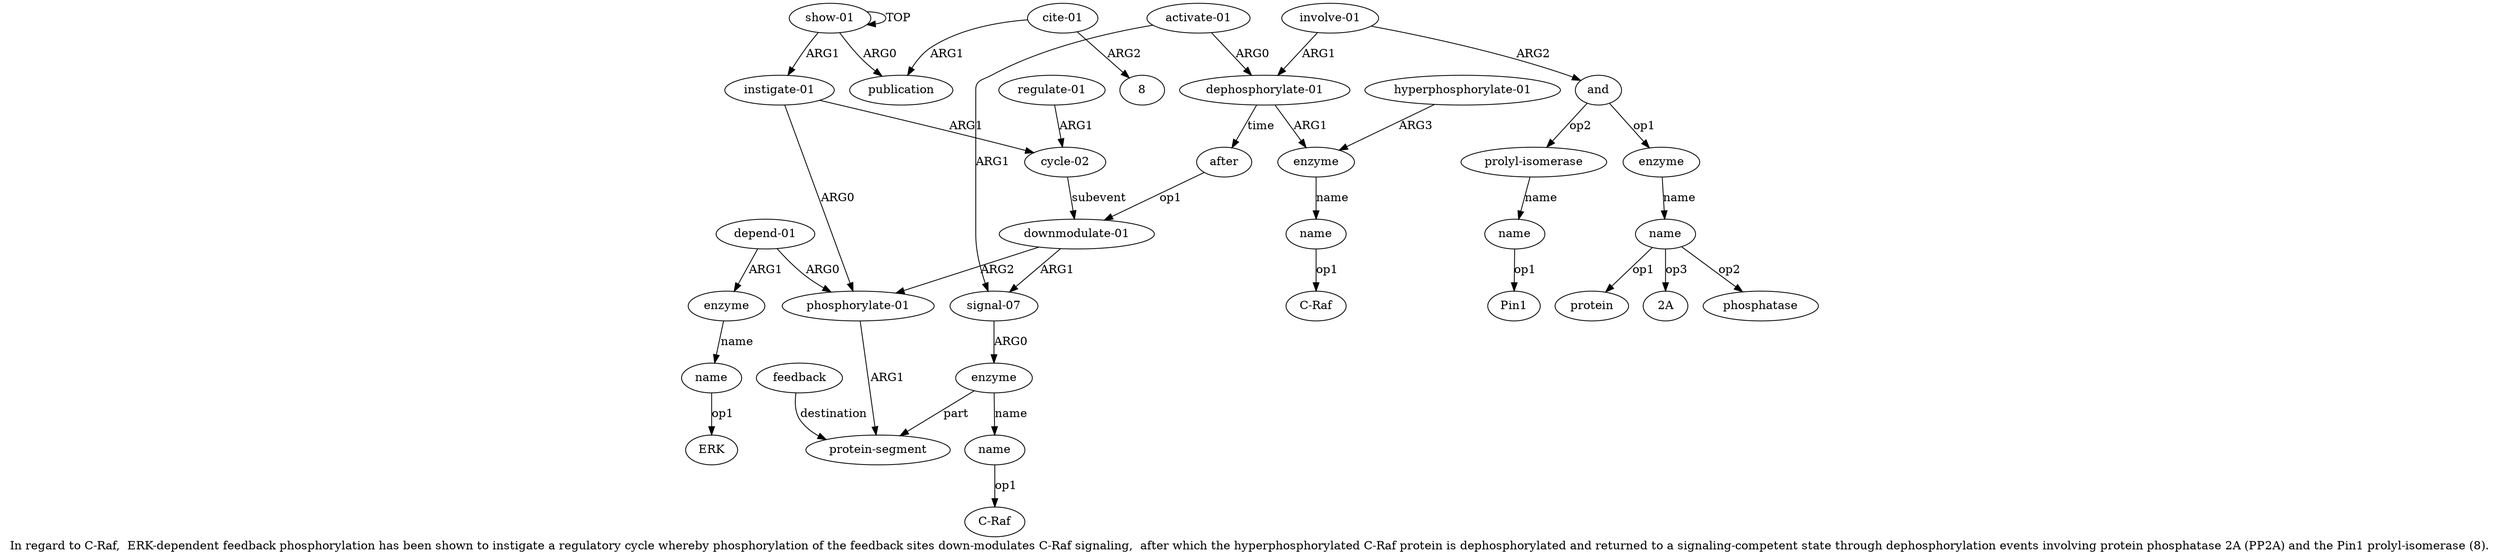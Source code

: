 digraph  {
	graph [label="In regard to C-Raf,  ERK-dependent feedback phosphorylation has been shown to instigate a regulatory cycle whereby phosphorylation \
of the feedback sites down-modulates C-Raf signaling,  after which the hyperphosphorylated C-Raf protein is dephosphorylated and \
returned to a signaling-competent state through dephosphorylation events involving protein phosphatase 2A (PP2A) and the Pin1 prolyl-isomerase (\
8)."];
	node [label="\N"];
	a20	 [color=black,
		gold_ind=20,
		gold_label="hyperphosphorylate-01",
		label="hyperphosphorylate-01",
		test_ind=20,
		test_label="hyperphosphorylate-01"];
	a18	 [color=black,
		gold_ind=18,
		gold_label=enzyme,
		label=enzyme,
		test_ind=18,
		test_label=enzyme];
	a20 -> a18 [key=0,
	color=black,
	gold_label=ARG3,
	label=ARG3,
	test_label=ARG3];
a21 [color=black,
	gold_ind=21,
	gold_label="activate-01",
	label="activate-01",
	test_ind=21,
	test_label="activate-01"];
a15 [color=black,
	gold_ind=15,
	gold_label="signal-07",
	label="signal-07",
	test_ind=15,
	test_label="signal-07"];
a21 -> a15 [key=0,
color=black,
gold_label=ARG1,
label=ARG1,
test_label=ARG1];
a17 [color=black,
gold_ind=17,
gold_label="dephosphorylate-01",
label="dephosphorylate-01",
test_ind=17,
test_label="dephosphorylate-01"];
a21 -> a17 [key=0,
color=black,
gold_label=ARG0,
label=ARG0,
test_label=ARG0];
a22 [color=black,
gold_ind=22,
gold_label="involve-01",
label="involve-01",
test_ind=22,
test_label="involve-01"];
a23 [color=black,
gold_ind=23,
gold_label=and,
label=and,
test_ind=23,
test_label=and];
a22 -> a23 [key=0,
color=black,
gold_label=ARG2,
label=ARG2,
test_label=ARG2];
a22 -> a17 [key=0,
color=black,
gold_label=ARG1,
label=ARG1,
test_label=ARG1];
a24 [color=black,
gold_ind=24,
gold_label=enzyme,
label=enzyme,
test_ind=24,
test_label=enzyme];
a23 -> a24 [key=0,
color=black,
gold_label=op1,
label=op1,
test_label=op1];
a26 [color=black,
gold_ind=26,
gold_label="prolyl-isomerase",
label="prolyl-isomerase",
test_ind=26,
test_label="prolyl-isomerase"];
a23 -> a26 [key=0,
color=black,
gold_label=op2,
label=op2,
test_label=op2];
a25 [color=black,
gold_ind=25,
gold_label=name,
label=name,
test_ind=25,
test_label=name];
a24 -> a25 [key=0,
color=black,
gold_label=name,
label=name,
test_label=name];
"a25 2A" [color=black,
gold_ind=-1,
gold_label="2A",
label="2A",
test_ind=-1,
test_label="2A"];
a25 -> "a25 2A" [key=0,
color=black,
gold_label=op3,
label=op3,
test_label=op3];
"a25 phosphatase" [color=black,
gold_ind=-1,
gold_label=phosphatase,
label=phosphatase,
test_ind=-1,
test_label=phosphatase];
a25 -> "a25 phosphatase" [key=0,
color=black,
gold_label=op2,
label=op2,
test_label=op2];
"a25 protein" [color=black,
gold_ind=-1,
gold_label=protein,
label=protein,
test_ind=-1,
test_label=protein];
a25 -> "a25 protein" [key=0,
color=black,
gold_label=op1,
label=op1,
test_label=op1];
a27 [color=black,
gold_ind=27,
gold_label=name,
label=name,
test_ind=27,
test_label=name];
a26 -> a27 [key=0,
color=black,
gold_label=name,
label=name,
test_label=name];
"a27 Pin1" [color=black,
gold_ind=-1,
gold_label=Pin1,
label=Pin1,
test_ind=-1,
test_label=Pin1];
a27 -> "a27 Pin1" [key=0,
color=black,
gold_label=op1,
label=op1,
test_label=op1];
"a11 ERK" [color=black,
gold_ind=-1,
gold_label=ERK,
label=ERK,
test_ind=-1,
test_label=ERK];
"a19 C-Raf" [color=black,
gold_ind=-1,
gold_label="C-Raf",
label="C-Raf",
test_ind=-1,
test_label="C-Raf"];
"a2 8" [color=black,
gold_ind=-1,
gold_label=8,
label=8,
test_ind=-1,
test_label=8];
"a7 C-Raf" [color=black,
gold_ind=-1,
gold_label="C-Raf",
label="C-Raf",
test_ind=-1,
test_label="C-Raf"];
a6 [color=black,
gold_ind=6,
gold_label=enzyme,
label=enzyme,
test_ind=6,
test_label=enzyme];
a15 -> a6 [key=0,
color=black,
gold_label=ARG0,
label=ARG0,
test_label=ARG0];
a14 [color=black,
gold_ind=14,
gold_label="downmodulate-01",
label="downmodulate-01",
test_ind=14,
test_label="downmodulate-01"];
a14 -> a15 [key=0,
color=black,
gold_label=ARG1,
label=ARG1,
test_label=ARG1];
a4 [color=black,
gold_ind=4,
gold_label="phosphorylate-01",
label="phosphorylate-01",
test_ind=4,
test_label="phosphorylate-01"];
a14 -> a4 [key=0,
color=black,
gold_label=ARG2,
label=ARG2,
test_label=ARG2];
a16 [color=black,
gold_ind=16,
gold_label=after,
label=after,
test_ind=16,
test_label=after];
a17 -> a16 [key=0,
color=black,
gold_label=time,
label=time,
test_label=time];
a17 -> a18 [key=0,
color=black,
gold_label=ARG1,
label=ARG1,
test_label=ARG1];
a16 -> a14 [key=0,
color=black,
gold_label=op1,
label=op1,
test_label=op1];
a11 [color=black,
gold_ind=11,
gold_label=name,
label=name,
test_ind=11,
test_label=name];
a11 -> "a11 ERK" [key=0,
color=black,
gold_label=op1,
label=op1,
test_label=op1];
a10 [color=black,
gold_ind=10,
gold_label=enzyme,
label=enzyme,
test_ind=10,
test_label=enzyme];
a10 -> a11 [key=0,
color=black,
gold_label=name,
label=name,
test_label=name];
a13 [color=black,
gold_ind=13,
gold_label="regulate-01",
label="regulate-01",
test_ind=13,
test_label="regulate-01"];
a12 [color=black,
gold_ind=12,
gold_label="cycle-02",
label="cycle-02",
test_ind=12,
test_label="cycle-02"];
a13 -> a12 [key=0,
color=black,
gold_label=ARG1,
label=ARG1,
test_label=ARG1];
a12 -> a14 [key=0,
color=black,
gold_label=subevent,
label=subevent,
test_label=subevent];
a19 [color=black,
gold_ind=19,
gold_label=name,
label=name,
test_ind=19,
test_label=name];
a19 -> "a19 C-Raf" [key=0,
color=black,
gold_label=op1,
label=op1,
test_label=op1];
a18 -> a19 [key=0,
color=black,
gold_label=name,
label=name,
test_label=name];
a1 [color=black,
gold_ind=1,
gold_label=publication,
label=publication,
test_ind=1,
test_label=publication];
a0 [color=black,
gold_ind=0,
gold_label="show-01",
label="show-01",
test_ind=0,
test_label="show-01"];
a0 -> a1 [key=0,
color=black,
gold_label=ARG0,
label=ARG0,
test_label=ARG0];
a0 -> a0 [key=0,
color=black,
gold_label=TOP,
label=TOP,
test_label=TOP];
a3 [color=black,
gold_ind=3,
gold_label="instigate-01",
label="instigate-01",
test_ind=3,
test_label="instigate-01"];
a0 -> a3 [key=0,
color=black,
gold_label=ARG1,
label=ARG1,
test_label=ARG1];
a3 -> a12 [key=0,
color=black,
gold_label=ARG1,
label=ARG1,
test_label=ARG1];
a3 -> a4 [key=0,
color=black,
gold_label=ARG0,
label=ARG0,
test_label=ARG0];
a2 [color=black,
gold_ind=2,
gold_label="cite-01",
label="cite-01",
test_ind=2,
test_label="cite-01"];
a2 -> "a2 8" [key=0,
color=black,
gold_label=ARG2,
label=ARG2,
test_label=ARG2];
a2 -> a1 [key=0,
color=black,
gold_label=ARG1,
label=ARG1,
test_label=ARG1];
a5 [color=black,
gold_ind=5,
gold_label="protein-segment",
label="protein-segment",
test_ind=5,
test_label="protein-segment"];
a4 -> a5 [key=0,
color=black,
gold_label=ARG1,
label=ARG1,
test_label=ARG1];
a7 [color=black,
gold_ind=7,
gold_label=name,
label=name,
test_ind=7,
test_label=name];
a7 -> "a7 C-Raf" [key=0,
color=black,
gold_label=op1,
label=op1,
test_label=op1];
a6 -> a5 [key=0,
color=black,
gold_label=part,
label=part,
test_label=part];
a6 -> a7 [key=0,
color=black,
gold_label=name,
label=name,
test_label=name];
a9 [color=black,
gold_ind=9,
gold_label="depend-01",
label="depend-01",
test_ind=9,
test_label="depend-01"];
a9 -> a10 [key=0,
color=black,
gold_label=ARG1,
label=ARG1,
test_label=ARG1];
a9 -> a4 [key=0,
color=black,
gold_label=ARG0,
label=ARG0,
test_label=ARG0];
a8 [color=black,
gold_ind=8,
gold_label=feedback,
label=feedback,
test_ind=8,
test_label=feedback];
a8 -> a5 [key=0,
color=black,
gold_label=destination,
label=destination,
test_label=destination];
}
